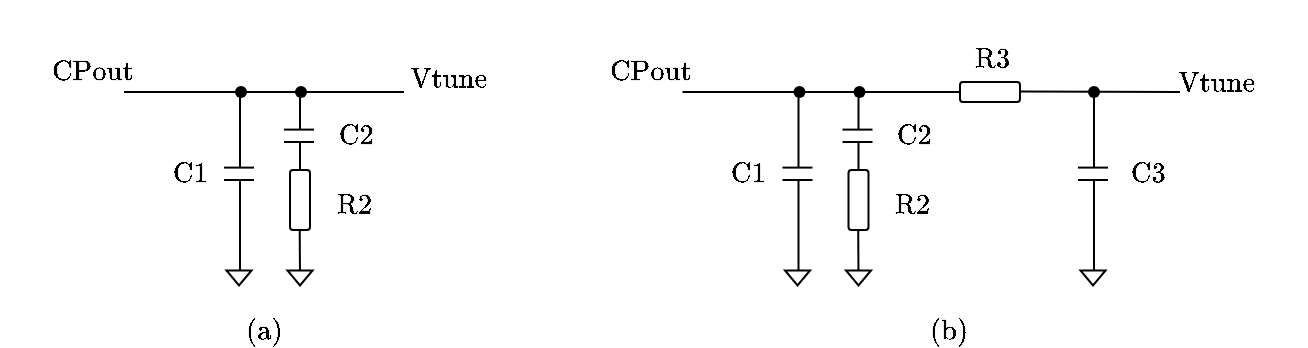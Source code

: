 <mxfile version="24.3.1" type="github">
  <diagram name="Seite-1" id="F_if7VaUR4xC1NGNqq4w">
    <mxGraphModel dx="1147" dy="693" grid="1" gridSize="10" guides="1" tooltips="1" connect="1" arrows="1" fold="1" page="1" pageScale="1" pageWidth="827" pageHeight="1169" math="1" shadow="0">
      <root>
        <mxCell id="0" />
        <mxCell id="1" parent="0" />
        <mxCell id="DJncsWLcRBUWqjUl6njn-59" value="" style="group" vertex="1" connectable="0" parent="1">
          <mxGeometry x="282" y="137" width="15" height="65" as="geometry" />
        </mxCell>
        <mxCell id="DJncsWLcRBUWqjUl6njn-51" value="" style="endArrow=none;html=1;rounded=0;" edge="1" parent="DJncsWLcRBUWqjUl6njn-59">
          <mxGeometry width="50" height="50" relative="1" as="geometry">
            <mxPoint x="15" y="29.8" as="sourcePoint" />
            <mxPoint y="29.8" as="targetPoint" />
          </mxGeometry>
        </mxCell>
        <mxCell id="DJncsWLcRBUWqjUl6njn-52" value="" style="endArrow=none;html=1;rounded=0;" edge="1" parent="DJncsWLcRBUWqjUl6njn-59">
          <mxGeometry width="50" height="50" relative="1" as="geometry">
            <mxPoint x="15" y="36" as="sourcePoint" />
            <mxPoint y="36" as="targetPoint" />
          </mxGeometry>
        </mxCell>
        <mxCell id="DJncsWLcRBUWqjUl6njn-57" value="" style="endArrow=none;html=1;rounded=0;" edge="1" parent="DJncsWLcRBUWqjUl6njn-59">
          <mxGeometry width="50" height="50" relative="1" as="geometry">
            <mxPoint x="8" y="30" as="sourcePoint" />
            <mxPoint x="8" y="10" as="targetPoint" />
          </mxGeometry>
        </mxCell>
        <mxCell id="DJncsWLcRBUWqjUl6njn-58" value="" style="endArrow=none;html=1;rounded=0;" edge="1" parent="DJncsWLcRBUWqjUl6njn-59">
          <mxGeometry width="50" height="50" relative="1" as="geometry">
            <mxPoint x="8" y="50" as="sourcePoint" />
            <mxPoint x="8" y="36" as="targetPoint" />
          </mxGeometry>
        </mxCell>
        <mxCell id="DJncsWLcRBUWqjUl6njn-65" value="" style="group" vertex="1" connectable="0" parent="1">
          <mxGeometry x="252" y="156" width="15" height="65" as="geometry" />
        </mxCell>
        <mxCell id="DJncsWLcRBUWqjUl6njn-66" value="" style="endArrow=none;html=1;rounded=0;" edge="1" parent="DJncsWLcRBUWqjUl6njn-65">
          <mxGeometry width="50" height="50" relative="1" as="geometry">
            <mxPoint x="15" y="29.8" as="sourcePoint" />
            <mxPoint y="29.8" as="targetPoint" />
          </mxGeometry>
        </mxCell>
        <mxCell id="DJncsWLcRBUWqjUl6njn-67" value="" style="endArrow=none;html=1;rounded=0;" edge="1" parent="DJncsWLcRBUWqjUl6njn-65">
          <mxGeometry width="50" height="50" relative="1" as="geometry">
            <mxPoint x="15" y="36" as="sourcePoint" />
            <mxPoint y="36" as="targetPoint" />
          </mxGeometry>
        </mxCell>
        <mxCell id="DJncsWLcRBUWqjUl6njn-68" value="" style="endArrow=none;html=1;rounded=0;" edge="1" parent="DJncsWLcRBUWqjUl6njn-65">
          <mxGeometry width="50" height="50" relative="1" as="geometry">
            <mxPoint x="8" y="30" as="sourcePoint" />
            <mxPoint x="8" y="-9" as="targetPoint" />
          </mxGeometry>
        </mxCell>
        <mxCell id="DJncsWLcRBUWqjUl6njn-69" value="" style="endArrow=none;html=1;rounded=0;" edge="1" parent="DJncsWLcRBUWqjUl6njn-65">
          <mxGeometry width="50" height="50" relative="1" as="geometry">
            <mxPoint x="8" y="81" as="sourcePoint" />
            <mxPoint x="8" y="36" as="targetPoint" />
          </mxGeometry>
        </mxCell>
        <mxCell id="DJncsWLcRBUWqjUl6njn-72" value="" style="rounded=1;whiteSpace=wrap;html=1;fillOpacity=100;strokeOpacity=100;rotation=-180;" vertex="1" parent="1">
          <mxGeometry x="285" y="187" width="10" height="30" as="geometry" />
        </mxCell>
        <mxCell id="DJncsWLcRBUWqjUl6njn-73" value="" style="endArrow=none;html=1;rounded=0;" edge="1" parent="1" source="DJncsWLcRBUWqjUl6njn-76">
          <mxGeometry width="50" height="50" relative="1" as="geometry">
            <mxPoint x="290" y="237" as="sourcePoint" />
            <mxPoint x="289.86" y="217" as="targetPoint" />
          </mxGeometry>
        </mxCell>
        <mxCell id="DJncsWLcRBUWqjUl6njn-75" value="" style="triangle;whiteSpace=wrap;html=1;rotation=90;" vertex="1" parent="1">
          <mxGeometry x="255.75" y="234.75" width="7.5" height="12.5" as="geometry" />
        </mxCell>
        <mxCell id="DJncsWLcRBUWqjUl6njn-77" value="" style="endArrow=none;html=1;rounded=0;" edge="1" parent="1" target="DJncsWLcRBUWqjUl6njn-76">
          <mxGeometry width="50" height="50" relative="1" as="geometry">
            <mxPoint x="290" y="237" as="sourcePoint" />
            <mxPoint x="289.86" y="217" as="targetPoint" />
          </mxGeometry>
        </mxCell>
        <mxCell id="DJncsWLcRBUWqjUl6njn-76" value="" style="triangle;whiteSpace=wrap;html=1;rotation=90;" vertex="1" parent="1">
          <mxGeometry x="286.25" y="234.75" width="7.5" height="12.5" as="geometry" />
        </mxCell>
        <mxCell id="DJncsWLcRBUWqjUl6njn-78" value="&lt;br&gt;&lt;div&gt;&lt;span lang=&quot;de&quot; class=&quot;BxUVEf ILfuVd&quot;&gt;&lt;span class=&quot;hgKElc&quot;&gt;$$\, \text{C1}$$&lt;/span&gt;&lt;/span&gt;&lt;/div&gt;" style="text;html=1;align=center;verticalAlign=middle;whiteSpace=wrap;rounded=0;opacity=40;" vertex="1" parent="1">
          <mxGeometry x="210.75" y="172.5" width="45" height="19" as="geometry" />
        </mxCell>
        <mxCell id="DJncsWLcRBUWqjUl6njn-79" value="&lt;br&gt;&lt;div&gt;&lt;span lang=&quot;de&quot; class=&quot;BxUVEf ILfuVd&quot;&gt;&lt;span class=&quot;hgKElc&quot;&gt;$$\, \text{C2}$$&lt;/span&gt;&lt;/span&gt;&lt;/div&gt;" style="text;html=1;align=center;verticalAlign=middle;whiteSpace=wrap;rounded=0;opacity=40;" vertex="1" parent="1">
          <mxGeometry x="293.75" y="153" width="45" height="19" as="geometry" />
        </mxCell>
        <mxCell id="DJncsWLcRBUWqjUl6njn-80" value="&lt;br&gt;&lt;div&gt;&lt;span lang=&quot;de&quot; class=&quot;BxUVEf ILfuVd&quot;&gt;&lt;span class=&quot;hgKElc&quot;&gt;$$\, \text{R2}$$&lt;/span&gt;&lt;/span&gt;&lt;/div&gt;" style="text;html=1;align=center;verticalAlign=middle;whiteSpace=wrap;rounded=0;opacity=40;" vertex="1" parent="1">
          <mxGeometry x="293.75" y="187.5" width="45" height="19" as="geometry" />
        </mxCell>
        <mxCell id="DJncsWLcRBUWqjUl6njn-81" value="" style="endArrow=none;html=1;rounded=0;" edge="1" parent="1">
          <mxGeometry width="50" height="50" relative="1" as="geometry">
            <mxPoint x="202" y="148" as="sourcePoint" />
            <mxPoint x="342" y="148" as="targetPoint" />
          </mxGeometry>
        </mxCell>
        <mxCell id="DJncsWLcRBUWqjUl6njn-82" value="" style="shape=waypoint;sketch=0;fillStyle=solid;size=6;pointerEvents=1;points=[];fillColor=none;resizable=0;rotatable=0;perimeter=centerPerimeter;snapToPoint=1;" vertex="1" parent="1">
          <mxGeometry x="250.5" y="138" width="20" height="20" as="geometry" />
        </mxCell>
        <mxCell id="DJncsWLcRBUWqjUl6njn-84" value="" style="shape=waypoint;sketch=0;fillStyle=solid;size=6;pointerEvents=1;points=[];fillColor=none;resizable=0;rotatable=0;perimeter=centerPerimeter;snapToPoint=1;" vertex="1" parent="1">
          <mxGeometry x="280.5" y="138" width="20" height="20" as="geometry" />
        </mxCell>
        <mxCell id="DJncsWLcRBUWqjUl6njn-87" value="$$\text{CPout}$$" style="text;html=1;align=center;verticalAlign=middle;whiteSpace=wrap;rounded=0;" vertex="1" parent="1">
          <mxGeometry x="160.75" y="123" width="50" height="30" as="geometry" />
        </mxCell>
        <mxCell id="DJncsWLcRBUWqjUl6njn-88" value="$$\text{Vtune}$$" style="text;html=1;align=center;verticalAlign=middle;whiteSpace=wrap;rounded=0;" vertex="1" parent="1">
          <mxGeometry x="338.75" y="126" width="50" height="30" as="geometry" />
        </mxCell>
        <mxCell id="DJncsWLcRBUWqjUl6njn-89" value="" style="group" vertex="1" connectable="0" parent="1">
          <mxGeometry x="561.25" y="137" width="15" height="65" as="geometry" />
        </mxCell>
        <mxCell id="DJncsWLcRBUWqjUl6njn-90" value="" style="endArrow=none;html=1;rounded=0;" edge="1" parent="DJncsWLcRBUWqjUl6njn-89">
          <mxGeometry width="50" height="50" relative="1" as="geometry">
            <mxPoint x="15" y="29.8" as="sourcePoint" />
            <mxPoint y="29.8" as="targetPoint" />
          </mxGeometry>
        </mxCell>
        <mxCell id="DJncsWLcRBUWqjUl6njn-91" value="" style="endArrow=none;html=1;rounded=0;" edge="1" parent="DJncsWLcRBUWqjUl6njn-89">
          <mxGeometry width="50" height="50" relative="1" as="geometry">
            <mxPoint x="15" y="36" as="sourcePoint" />
            <mxPoint y="36" as="targetPoint" />
          </mxGeometry>
        </mxCell>
        <mxCell id="DJncsWLcRBUWqjUl6njn-92" value="" style="endArrow=none;html=1;rounded=0;" edge="1" parent="DJncsWLcRBUWqjUl6njn-89">
          <mxGeometry width="50" height="50" relative="1" as="geometry">
            <mxPoint x="8" y="30" as="sourcePoint" />
            <mxPoint x="8" y="10" as="targetPoint" />
          </mxGeometry>
        </mxCell>
        <mxCell id="DJncsWLcRBUWqjUl6njn-93" value="" style="endArrow=none;html=1;rounded=0;" edge="1" parent="DJncsWLcRBUWqjUl6njn-89">
          <mxGeometry width="50" height="50" relative="1" as="geometry">
            <mxPoint x="8" y="50" as="sourcePoint" />
            <mxPoint x="8" y="36" as="targetPoint" />
          </mxGeometry>
        </mxCell>
        <mxCell id="DJncsWLcRBUWqjUl6njn-94" value="" style="group" vertex="1" connectable="0" parent="1">
          <mxGeometry x="531.25" y="156" width="15" height="65" as="geometry" />
        </mxCell>
        <mxCell id="DJncsWLcRBUWqjUl6njn-95" value="" style="endArrow=none;html=1;rounded=0;" edge="1" parent="DJncsWLcRBUWqjUl6njn-94">
          <mxGeometry width="50" height="50" relative="1" as="geometry">
            <mxPoint x="15" y="29.8" as="sourcePoint" />
            <mxPoint y="29.8" as="targetPoint" />
          </mxGeometry>
        </mxCell>
        <mxCell id="DJncsWLcRBUWqjUl6njn-96" value="" style="endArrow=none;html=1;rounded=0;" edge="1" parent="DJncsWLcRBUWqjUl6njn-94">
          <mxGeometry width="50" height="50" relative="1" as="geometry">
            <mxPoint x="15" y="36" as="sourcePoint" />
            <mxPoint y="36" as="targetPoint" />
          </mxGeometry>
        </mxCell>
        <mxCell id="DJncsWLcRBUWqjUl6njn-97" value="" style="endArrow=none;html=1;rounded=0;" edge="1" parent="DJncsWLcRBUWqjUl6njn-94">
          <mxGeometry width="50" height="50" relative="1" as="geometry">
            <mxPoint x="8" y="30" as="sourcePoint" />
            <mxPoint x="8" y="-9" as="targetPoint" />
          </mxGeometry>
        </mxCell>
        <mxCell id="DJncsWLcRBUWqjUl6njn-98" value="" style="endArrow=none;html=1;rounded=0;" edge="1" parent="DJncsWLcRBUWqjUl6njn-94">
          <mxGeometry width="50" height="50" relative="1" as="geometry">
            <mxPoint x="8" y="81" as="sourcePoint" />
            <mxPoint x="8" y="36" as="targetPoint" />
          </mxGeometry>
        </mxCell>
        <mxCell id="DJncsWLcRBUWqjUl6njn-99" value="" style="rounded=1;whiteSpace=wrap;html=1;fillOpacity=100;strokeOpacity=100;rotation=-180;" vertex="1" parent="1">
          <mxGeometry x="564.25" y="187" width="10" height="30" as="geometry" />
        </mxCell>
        <mxCell id="DJncsWLcRBUWqjUl6njn-100" value="" style="endArrow=none;html=1;rounded=0;" edge="1" parent="1" source="DJncsWLcRBUWqjUl6njn-103">
          <mxGeometry width="50" height="50" relative="1" as="geometry">
            <mxPoint x="569.25" y="237" as="sourcePoint" />
            <mxPoint x="569.11" y="217" as="targetPoint" />
          </mxGeometry>
        </mxCell>
        <mxCell id="DJncsWLcRBUWqjUl6njn-101" value="" style="triangle;whiteSpace=wrap;html=1;rotation=90;" vertex="1" parent="1">
          <mxGeometry x="535" y="234.75" width="7.5" height="12.5" as="geometry" />
        </mxCell>
        <mxCell id="DJncsWLcRBUWqjUl6njn-102" value="" style="endArrow=none;html=1;rounded=0;" edge="1" parent="1" target="DJncsWLcRBUWqjUl6njn-103">
          <mxGeometry width="50" height="50" relative="1" as="geometry">
            <mxPoint x="569.25" y="237" as="sourcePoint" />
            <mxPoint x="569.11" y="217" as="targetPoint" />
          </mxGeometry>
        </mxCell>
        <mxCell id="DJncsWLcRBUWqjUl6njn-103" value="" style="triangle;whiteSpace=wrap;html=1;rotation=90;" vertex="1" parent="1">
          <mxGeometry x="565.5" y="234.75" width="7.5" height="12.5" as="geometry" />
        </mxCell>
        <mxCell id="DJncsWLcRBUWqjUl6njn-104" value="&lt;br&gt;&lt;div&gt;&lt;span lang=&quot;de&quot; class=&quot;BxUVEf ILfuVd&quot;&gt;&lt;span class=&quot;hgKElc&quot;&gt;$$\, \text{C1}$$&lt;/span&gt;&lt;/span&gt;&lt;/div&gt;" style="text;html=1;align=center;verticalAlign=middle;whiteSpace=wrap;rounded=0;opacity=40;" vertex="1" parent="1">
          <mxGeometry x="490" y="172.5" width="45" height="19" as="geometry" />
        </mxCell>
        <mxCell id="DJncsWLcRBUWqjUl6njn-105" value="&lt;br&gt;&lt;div&gt;&lt;span lang=&quot;de&quot; class=&quot;BxUVEf ILfuVd&quot;&gt;&lt;span class=&quot;hgKElc&quot;&gt;$$\, \text{C2}$$&lt;/span&gt;&lt;/span&gt;&lt;/div&gt;" style="text;html=1;align=center;verticalAlign=middle;whiteSpace=wrap;rounded=0;opacity=40;" vertex="1" parent="1">
          <mxGeometry x="573" y="153" width="45" height="19" as="geometry" />
        </mxCell>
        <mxCell id="DJncsWLcRBUWqjUl6njn-106" value="&lt;br&gt;&lt;div&gt;&lt;span lang=&quot;de&quot; class=&quot;BxUVEf ILfuVd&quot;&gt;&lt;span class=&quot;hgKElc&quot;&gt;$$\, \text{R2}$$&lt;/span&gt;&lt;/span&gt;&lt;/div&gt;" style="text;html=1;align=center;verticalAlign=middle;whiteSpace=wrap;rounded=0;opacity=40;" vertex="1" parent="1">
          <mxGeometry x="573" y="187.5" width="45" height="19" as="geometry" />
        </mxCell>
        <mxCell id="DJncsWLcRBUWqjUl6njn-107" value="" style="endArrow=none;html=1;rounded=0;" edge="1" parent="1">
          <mxGeometry width="50" height="50" relative="1" as="geometry">
            <mxPoint x="481.25" y="148" as="sourcePoint" />
            <mxPoint x="621.25" y="148" as="targetPoint" />
          </mxGeometry>
        </mxCell>
        <mxCell id="DJncsWLcRBUWqjUl6njn-108" value="" style="shape=waypoint;sketch=0;fillStyle=solid;size=6;pointerEvents=1;points=[];fillColor=none;resizable=0;rotatable=0;perimeter=centerPerimeter;snapToPoint=1;" vertex="1" parent="1">
          <mxGeometry x="529.75" y="138" width="20" height="20" as="geometry" />
        </mxCell>
        <mxCell id="DJncsWLcRBUWqjUl6njn-109" value="" style="shape=waypoint;sketch=0;fillStyle=solid;size=6;pointerEvents=1;points=[];fillColor=none;resizable=0;rotatable=0;perimeter=centerPerimeter;snapToPoint=1;" vertex="1" parent="1">
          <mxGeometry x="559.75" y="138" width="20" height="20" as="geometry" />
        </mxCell>
        <mxCell id="DJncsWLcRBUWqjUl6njn-110" value="$$\text{CPout}$$" style="text;html=1;align=center;verticalAlign=middle;whiteSpace=wrap;rounded=0;" vertex="1" parent="1">
          <mxGeometry x="440" y="123" width="50" height="30" as="geometry" />
        </mxCell>
        <mxCell id="DJncsWLcRBUWqjUl6njn-111" value="$$\text{Vtune}$$" style="text;html=1;align=center;verticalAlign=middle;whiteSpace=wrap;rounded=0;" vertex="1" parent="1">
          <mxGeometry x="723" y="128" width="50" height="30" as="geometry" />
        </mxCell>
        <mxCell id="DJncsWLcRBUWqjUl6njn-112" value="" style="rounded=1;whiteSpace=wrap;html=1;fillOpacity=100;strokeOpacity=100;rotation=90;" vertex="1" parent="1">
          <mxGeometry x="630" y="133" width="10" height="30" as="geometry" />
        </mxCell>
        <mxCell id="DJncsWLcRBUWqjUl6njn-113" value="" style="endArrow=none;html=1;rounded=0;" edge="1" parent="1">
          <mxGeometry width="50" height="50" relative="1" as="geometry">
            <mxPoint x="730" y="148" as="sourcePoint" />
            <mxPoint x="650.5" y="147.8" as="targetPoint" />
          </mxGeometry>
        </mxCell>
        <mxCell id="DJncsWLcRBUWqjUl6njn-115" value="" style="group" vertex="1" connectable="0" parent="1">
          <mxGeometry x="679" y="156" width="15" height="65" as="geometry" />
        </mxCell>
        <mxCell id="DJncsWLcRBUWqjUl6njn-116" value="" style="endArrow=none;html=1;rounded=0;" edge="1" parent="DJncsWLcRBUWqjUl6njn-115">
          <mxGeometry width="50" height="50" relative="1" as="geometry">
            <mxPoint x="15" y="29.8" as="sourcePoint" />
            <mxPoint y="29.8" as="targetPoint" />
          </mxGeometry>
        </mxCell>
        <mxCell id="DJncsWLcRBUWqjUl6njn-117" value="" style="endArrow=none;html=1;rounded=0;" edge="1" parent="DJncsWLcRBUWqjUl6njn-115">
          <mxGeometry width="50" height="50" relative="1" as="geometry">
            <mxPoint x="15" y="36" as="sourcePoint" />
            <mxPoint y="36" as="targetPoint" />
          </mxGeometry>
        </mxCell>
        <mxCell id="DJncsWLcRBUWqjUl6njn-118" value="" style="endArrow=none;html=1;rounded=0;" edge="1" parent="DJncsWLcRBUWqjUl6njn-115">
          <mxGeometry width="50" height="50" relative="1" as="geometry">
            <mxPoint x="8" y="30" as="sourcePoint" />
            <mxPoint x="8" y="-9" as="targetPoint" />
          </mxGeometry>
        </mxCell>
        <mxCell id="DJncsWLcRBUWqjUl6njn-119" value="" style="endArrow=none;html=1;rounded=0;" edge="1" parent="DJncsWLcRBUWqjUl6njn-115">
          <mxGeometry width="50" height="50" relative="1" as="geometry">
            <mxPoint x="8" y="81" as="sourcePoint" />
            <mxPoint x="8" y="36" as="targetPoint" />
          </mxGeometry>
        </mxCell>
        <mxCell id="DJncsWLcRBUWqjUl6njn-120" value="" style="triangle;whiteSpace=wrap;html=1;rotation=90;" vertex="1" parent="1">
          <mxGeometry x="682.75" y="234.75" width="7.5" height="12.5" as="geometry" />
        </mxCell>
        <mxCell id="DJncsWLcRBUWqjUl6njn-121" value="" style="shape=waypoint;sketch=0;fillStyle=solid;size=6;pointerEvents=1;points=[];fillColor=none;resizable=0;rotatable=0;perimeter=centerPerimeter;snapToPoint=1;" vertex="1" parent="1">
          <mxGeometry x="677" y="138" width="20" height="20" as="geometry" />
        </mxCell>
        <mxCell id="DJncsWLcRBUWqjUl6njn-123" value="&lt;div&gt;$$\textrm{(a)}$$&lt;/div&gt;" style="text;html=1;align=center;verticalAlign=middle;whiteSpace=wrap;rounded=0;" vertex="1" parent="1">
          <mxGeometry x="263.25" y="260" width="18" height="15" as="geometry" />
        </mxCell>
        <mxCell id="DJncsWLcRBUWqjUl6njn-124" value="&lt;div&gt;$$\textrm{(b)}$$&lt;/div&gt;" style="text;html=1;align=center;verticalAlign=middle;whiteSpace=wrap;rounded=0;" vertex="1" parent="1">
          <mxGeometry x="600" y="260" width="30" height="15" as="geometry" />
        </mxCell>
        <mxCell id="DJncsWLcRBUWqjUl6njn-125" value="&lt;br&gt;&lt;div&gt;&lt;span lang=&quot;de&quot; class=&quot;BxUVEf ILfuVd&quot;&gt;&lt;span class=&quot;hgKElc&quot;&gt;$$\, \text{R3}$$&lt;/span&gt;&lt;/span&gt;&lt;/div&gt;" style="text;html=1;align=center;verticalAlign=middle;whiteSpace=wrap;rounded=0;opacity=40;" vertex="1" parent="1">
          <mxGeometry x="612.5" y="114" width="45" height="19" as="geometry" />
        </mxCell>
        <mxCell id="DJncsWLcRBUWqjUl6njn-126" value="&lt;br&gt;&lt;div&gt;&lt;span lang=&quot;de&quot; class=&quot;BxUVEf ILfuVd&quot;&gt;&lt;span class=&quot;hgKElc&quot;&gt;$$\, \text{C3}$$&lt;/span&gt;&lt;/span&gt;&lt;/div&gt;" style="text;html=1;align=center;verticalAlign=middle;whiteSpace=wrap;rounded=0;opacity=40;" vertex="1" parent="1">
          <mxGeometry x="690.25" y="172" width="45" height="19" as="geometry" />
        </mxCell>
      </root>
    </mxGraphModel>
  </diagram>
</mxfile>
